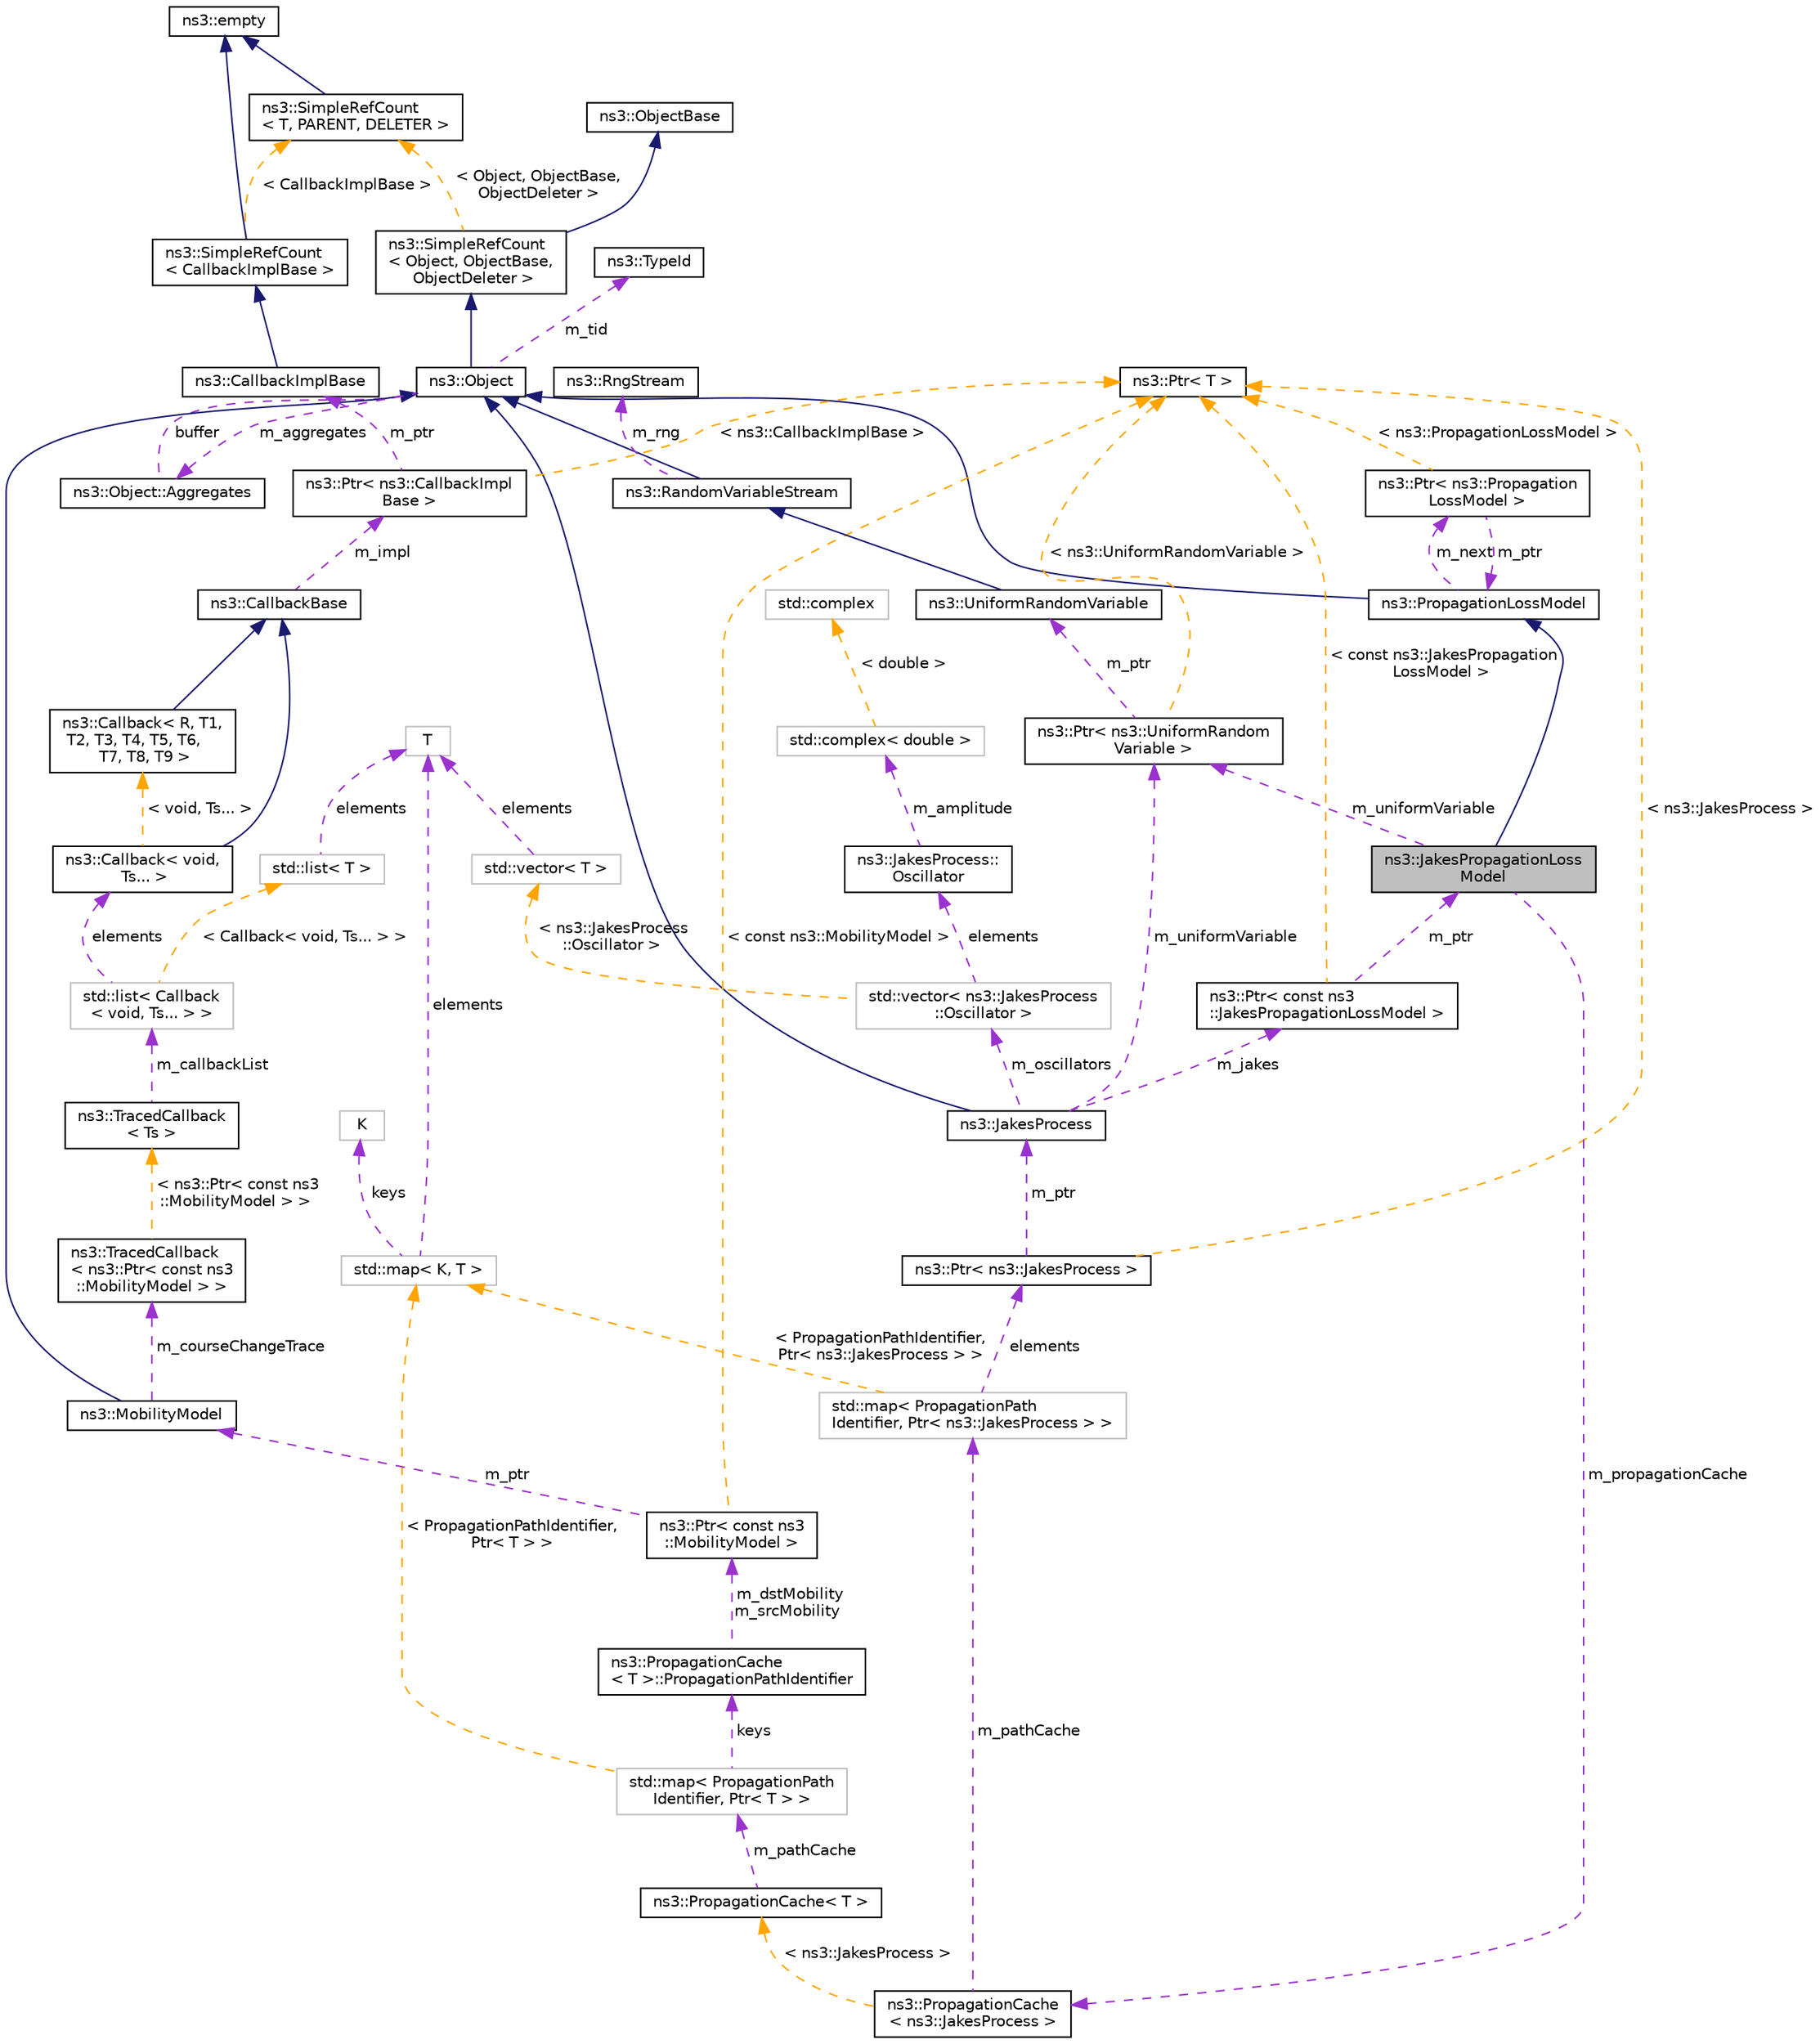 digraph "ns3::JakesPropagationLossModel"
{
 // LATEX_PDF_SIZE
  edge [fontname="Helvetica",fontsize="10",labelfontname="Helvetica",labelfontsize="10"];
  node [fontname="Helvetica",fontsize="10",shape=record];
  Node1 [label="ns3::JakesPropagationLoss\lModel",height=0.2,width=0.4,color="black", fillcolor="grey75", style="filled", fontcolor="black",tooltip="a Jakes narrowband propagation model."];
  Node2 -> Node1 [dir="back",color="midnightblue",fontsize="10",style="solid",fontname="Helvetica"];
  Node2 [label="ns3::PropagationLossModel",height=0.2,width=0.4,color="black", fillcolor="white", style="filled",URL="$classns3_1_1_propagation_loss_model.html",tooltip="Models the propagation loss through a transmission medium."];
  Node3 -> Node2 [dir="back",color="midnightblue",fontsize="10",style="solid",fontname="Helvetica"];
  Node3 [label="ns3::Object",height=0.2,width=0.4,color="black", fillcolor="white", style="filled",URL="$classns3_1_1_object.html",tooltip="A base class which provides memory management and object aggregation."];
  Node4 -> Node3 [dir="back",color="midnightblue",fontsize="10",style="solid",fontname="Helvetica"];
  Node4 [label="ns3::SimpleRefCount\l\< Object, ObjectBase,\l ObjectDeleter \>",height=0.2,width=0.4,color="black", fillcolor="white", style="filled",URL="$classns3_1_1_simple_ref_count.html",tooltip=" "];
  Node5 -> Node4 [dir="back",color="midnightblue",fontsize="10",style="solid",fontname="Helvetica"];
  Node5 [label="ns3::ObjectBase",height=0.2,width=0.4,color="black", fillcolor="white", style="filled",URL="$classns3_1_1_object_base.html",tooltip="Anchor the ns-3 type and attribute system."];
  Node6 -> Node4 [dir="back",color="orange",fontsize="10",style="dashed",label=" \< Object, ObjectBase,\l ObjectDeleter \>" ,fontname="Helvetica"];
  Node6 [label="ns3::SimpleRefCount\l\< T, PARENT, DELETER \>",height=0.2,width=0.4,color="black", fillcolor="white", style="filled",URL="$classns3_1_1_simple_ref_count.html",tooltip="A template-based reference counting class."];
  Node7 -> Node6 [dir="back",color="midnightblue",fontsize="10",style="solid",fontname="Helvetica"];
  Node7 [label="ns3::empty",height=0.2,width=0.4,color="black", fillcolor="white", style="filled",URL="$classns3_1_1empty.html",tooltip="make Callback use a separate empty type"];
  Node8 -> Node3 [dir="back",color="darkorchid3",fontsize="10",style="dashed",label=" m_tid" ,fontname="Helvetica"];
  Node8 [label="ns3::TypeId",height=0.2,width=0.4,color="black", fillcolor="white", style="filled",URL="$classns3_1_1_type_id.html",tooltip="a unique identifier for an interface."];
  Node9 -> Node3 [dir="back",color="darkorchid3",fontsize="10",style="dashed",label=" m_aggregates" ,fontname="Helvetica"];
  Node9 [label="ns3::Object::Aggregates",height=0.2,width=0.4,color="black", fillcolor="white", style="filled",URL="$structns3_1_1_object_1_1_aggregates.html",tooltip="The list of Objects aggregated to this one."];
  Node3 -> Node9 [dir="back",color="darkorchid3",fontsize="10",style="dashed",label=" buffer" ,fontname="Helvetica"];
  Node10 -> Node2 [dir="back",color="darkorchid3",fontsize="10",style="dashed",label=" m_next" ,fontname="Helvetica"];
  Node10 [label="ns3::Ptr\< ns3::Propagation\lLossModel \>",height=0.2,width=0.4,color="black", fillcolor="white", style="filled",URL="$classns3_1_1_ptr.html",tooltip=" "];
  Node2 -> Node10 [dir="back",color="darkorchid3",fontsize="10",style="dashed",label=" m_ptr" ,fontname="Helvetica"];
  Node11 -> Node10 [dir="back",color="orange",fontsize="10",style="dashed",label=" \< ns3::PropagationLossModel \>" ,fontname="Helvetica"];
  Node11 [label="ns3::Ptr\< T \>",height=0.2,width=0.4,color="black", fillcolor="white", style="filled",URL="$classns3_1_1_ptr.html",tooltip="Smart pointer class similar to boost::intrusive_ptr."];
  Node12 -> Node1 [dir="back",color="darkorchid3",fontsize="10",style="dashed",label=" m_propagationCache" ,fontname="Helvetica"];
  Node12 [label="ns3::PropagationCache\l\< ns3::JakesProcess \>",height=0.2,width=0.4,color="black", fillcolor="white", style="filled",URL="$classns3_1_1_propagation_cache.html",tooltip=" "];
  Node13 -> Node12 [dir="back",color="darkorchid3",fontsize="10",style="dashed",label=" m_pathCache" ,fontname="Helvetica"];
  Node13 [label="std::map\< PropagationPath\lIdentifier, Ptr\< ns3::JakesProcess \> \>",height=0.2,width=0.4,color="grey75", fillcolor="white", style="filled",tooltip=" "];
  Node14 -> Node13 [dir="back",color="darkorchid3",fontsize="10",style="dashed",label=" elements" ,fontname="Helvetica"];
  Node14 [label="ns3::Ptr\< ns3::JakesProcess \>",height=0.2,width=0.4,color="black", fillcolor="white", style="filled",URL="$classns3_1_1_ptr.html",tooltip=" "];
  Node15 -> Node14 [dir="back",color="darkorchid3",fontsize="10",style="dashed",label=" m_ptr" ,fontname="Helvetica"];
  Node15 [label="ns3::JakesProcess",height=0.2,width=0.4,color="black", fillcolor="white", style="filled",URL="$classns3_1_1_jakes_process.html",tooltip="Implementation for a single path Stationary Jakes propagation loss model."];
  Node3 -> Node15 [dir="back",color="midnightblue",fontsize="10",style="solid",fontname="Helvetica"];
  Node16 -> Node15 [dir="back",color="darkorchid3",fontsize="10",style="dashed",label=" m_jakes" ,fontname="Helvetica"];
  Node16 [label="ns3::Ptr\< const ns3\l::JakesPropagationLossModel \>",height=0.2,width=0.4,color="black", fillcolor="white", style="filled",URL="$classns3_1_1_ptr.html",tooltip=" "];
  Node1 -> Node16 [dir="back",color="darkorchid3",fontsize="10",style="dashed",label=" m_ptr" ,fontname="Helvetica"];
  Node11 -> Node16 [dir="back",color="orange",fontsize="10",style="dashed",label=" \< const ns3::JakesPropagation\lLossModel \>" ,fontname="Helvetica"];
  Node17 -> Node15 [dir="back",color="darkorchid3",fontsize="10",style="dashed",label=" m_uniformVariable" ,fontname="Helvetica"];
  Node17 [label="ns3::Ptr\< ns3::UniformRandom\lVariable \>",height=0.2,width=0.4,color="black", fillcolor="white", style="filled",URL="$classns3_1_1_ptr.html",tooltip=" "];
  Node18 -> Node17 [dir="back",color="darkorchid3",fontsize="10",style="dashed",label=" m_ptr" ,fontname="Helvetica"];
  Node18 [label="ns3::UniformRandomVariable",height=0.2,width=0.4,color="black", fillcolor="white", style="filled",URL="$classns3_1_1_uniform_random_variable.html",tooltip="The uniform distribution Random Number Generator (RNG)."];
  Node19 -> Node18 [dir="back",color="midnightblue",fontsize="10",style="solid",fontname="Helvetica"];
  Node19 [label="ns3::RandomVariableStream",height=0.2,width=0.4,color="black", fillcolor="white", style="filled",URL="$classns3_1_1_random_variable_stream.html",tooltip="The basic uniform Random Number Generator (RNG)."];
  Node3 -> Node19 [dir="back",color="midnightblue",fontsize="10",style="solid",fontname="Helvetica"];
  Node20 -> Node19 [dir="back",color="darkorchid3",fontsize="10",style="dashed",label=" m_rng" ,fontname="Helvetica"];
  Node20 [label="ns3::RngStream",height=0.2,width=0.4,color="black", fillcolor="white", style="filled",URL="$classns3_1_1_rng_stream.html",tooltip="Combined Multiple-Recursive Generator MRG32k3a."];
  Node11 -> Node17 [dir="back",color="orange",fontsize="10",style="dashed",label=" \< ns3::UniformRandomVariable \>" ,fontname="Helvetica"];
  Node21 -> Node15 [dir="back",color="darkorchid3",fontsize="10",style="dashed",label=" m_oscillators" ,fontname="Helvetica"];
  Node21 [label="std::vector\< ns3::JakesProcess\l::Oscillator \>",height=0.2,width=0.4,color="grey75", fillcolor="white", style="filled",tooltip=" "];
  Node22 -> Node21 [dir="back",color="darkorchid3",fontsize="10",style="dashed",label=" elements" ,fontname="Helvetica"];
  Node22 [label="ns3::JakesProcess::\lOscillator",height=0.2,width=0.4,color="black", fillcolor="white", style="filled",URL="$structns3_1_1_jakes_process_1_1_oscillator.html",tooltip="This class Represents a single oscillator."];
  Node23 -> Node22 [dir="back",color="darkorchid3",fontsize="10",style="dashed",label=" m_amplitude" ,fontname="Helvetica"];
  Node23 [label="std::complex\< double \>",height=0.2,width=0.4,color="grey75", fillcolor="white", style="filled",tooltip=" "];
  Node24 -> Node23 [dir="back",color="orange",fontsize="10",style="dashed",label=" \< double \>" ,fontname="Helvetica"];
  Node24 [label="std::complex",height=0.2,width=0.4,color="grey75", fillcolor="white", style="filled",tooltip=" "];
  Node25 -> Node21 [dir="back",color="orange",fontsize="10",style="dashed",label=" \< ns3::JakesProcess\l::Oscillator \>" ,fontname="Helvetica"];
  Node25 [label="std::vector\< T \>",height=0.2,width=0.4,color="grey75", fillcolor="white", style="filled",tooltip=" "];
  Node26 -> Node25 [dir="back",color="darkorchid3",fontsize="10",style="dashed",label=" elements" ,fontname="Helvetica"];
  Node26 [label="T",height=0.2,width=0.4,color="grey75", fillcolor="white", style="filled",tooltip=" "];
  Node11 -> Node14 [dir="back",color="orange",fontsize="10",style="dashed",label=" \< ns3::JakesProcess \>" ,fontname="Helvetica"];
  Node27 -> Node13 [dir="back",color="orange",fontsize="10",style="dashed",label=" \< PropagationPathIdentifier,\l Ptr\< ns3::JakesProcess \> \>" ,fontname="Helvetica"];
  Node27 [label="std::map\< K, T \>",height=0.2,width=0.4,color="grey75", fillcolor="white", style="filled",tooltip=" "];
  Node28 -> Node27 [dir="back",color="darkorchid3",fontsize="10",style="dashed",label=" keys" ,fontname="Helvetica"];
  Node28 [label="K",height=0.2,width=0.4,color="grey75", fillcolor="white", style="filled",tooltip=" "];
  Node26 -> Node27 [dir="back",color="darkorchid3",fontsize="10",style="dashed",label=" elements" ,fontname="Helvetica"];
  Node29 -> Node12 [dir="back",color="orange",fontsize="10",style="dashed",label=" \< ns3::JakesProcess \>" ,fontname="Helvetica"];
  Node29 [label="ns3::PropagationCache\< T \>",height=0.2,width=0.4,color="black", fillcolor="white", style="filled",URL="$classns3_1_1_propagation_cache.html",tooltip="Constructs a cache of objects, where each object is responsible for a single propagation path loss ca..."];
  Node30 -> Node29 [dir="back",color="darkorchid3",fontsize="10",style="dashed",label=" m_pathCache" ,fontname="Helvetica"];
  Node30 [label="std::map\< PropagationPath\lIdentifier, Ptr\< T \> \>",height=0.2,width=0.4,color="grey75", fillcolor="white", style="filled",tooltip=" "];
  Node31 -> Node30 [dir="back",color="darkorchid3",fontsize="10",style="dashed",label=" keys" ,fontname="Helvetica"];
  Node31 [label="ns3::PropagationCache\l\< T \>::PropagationPathIdentifier",height=0.2,width=0.4,color="black", fillcolor="white", style="filled",URL="$structns3_1_1_propagation_cache_1_1_propagation_path_identifier.html",tooltip="Each path is identified by."];
  Node32 -> Node31 [dir="back",color="darkorchid3",fontsize="10",style="dashed",label=" m_dstMobility\nm_srcMobility" ,fontname="Helvetica"];
  Node32 [label="ns3::Ptr\< const ns3\l::MobilityModel \>",height=0.2,width=0.4,color="black", fillcolor="white", style="filled",URL="$classns3_1_1_ptr.html",tooltip=" "];
  Node33 -> Node32 [dir="back",color="darkorchid3",fontsize="10",style="dashed",label=" m_ptr" ,fontname="Helvetica"];
  Node33 [label="ns3::MobilityModel",height=0.2,width=0.4,color="black", fillcolor="white", style="filled",URL="$classns3_1_1_mobility_model.html",tooltip="Keep track of the current position and velocity of an object."];
  Node3 -> Node33 [dir="back",color="midnightblue",fontsize="10",style="solid",fontname="Helvetica"];
  Node34 -> Node33 [dir="back",color="darkorchid3",fontsize="10",style="dashed",label=" m_courseChangeTrace" ,fontname="Helvetica"];
  Node34 [label="ns3::TracedCallback\l\< ns3::Ptr\< const ns3\l::MobilityModel \> \>",height=0.2,width=0.4,color="black", fillcolor="white", style="filled",URL="$classns3_1_1_traced_callback.html",tooltip=" "];
  Node35 -> Node34 [dir="back",color="orange",fontsize="10",style="dashed",label=" \< ns3::Ptr\< const ns3\l::MobilityModel \> \>" ,fontname="Helvetica"];
  Node35 [label="ns3::TracedCallback\l\< Ts \>",height=0.2,width=0.4,color="black", fillcolor="white", style="filled",URL="$classns3_1_1_traced_callback.html",tooltip="Forward calls to a chain of Callback."];
  Node36 -> Node35 [dir="back",color="darkorchid3",fontsize="10",style="dashed",label=" m_callbackList" ,fontname="Helvetica"];
  Node36 [label="std::list\< Callback\l\< void, Ts... \> \>",height=0.2,width=0.4,color="grey75", fillcolor="white", style="filled",tooltip=" "];
  Node37 -> Node36 [dir="back",color="darkorchid3",fontsize="10",style="dashed",label=" elements" ,fontname="Helvetica"];
  Node37 [label="ns3::Callback\< void,\l Ts... \>",height=0.2,width=0.4,color="black", fillcolor="white", style="filled",URL="$classns3_1_1_callback.html",tooltip=" "];
  Node38 -> Node37 [dir="back",color="midnightblue",fontsize="10",style="solid",fontname="Helvetica"];
  Node38 [label="ns3::CallbackBase",height=0.2,width=0.4,color="black", fillcolor="white", style="filled",URL="$classns3_1_1_callback_base.html",tooltip="Base class for Callback class."];
  Node39 -> Node38 [dir="back",color="darkorchid3",fontsize="10",style="dashed",label=" m_impl" ,fontname="Helvetica"];
  Node39 [label="ns3::Ptr\< ns3::CallbackImpl\lBase \>",height=0.2,width=0.4,color="black", fillcolor="white", style="filled",URL="$classns3_1_1_ptr.html",tooltip=" "];
  Node40 -> Node39 [dir="back",color="darkorchid3",fontsize="10",style="dashed",label=" m_ptr" ,fontname="Helvetica"];
  Node40 [label="ns3::CallbackImplBase",height=0.2,width=0.4,color="black", fillcolor="white", style="filled",URL="$classns3_1_1_callback_impl_base.html",tooltip="Abstract base class for CallbackImpl Provides reference counting and equality test."];
  Node41 -> Node40 [dir="back",color="midnightblue",fontsize="10",style="solid",fontname="Helvetica"];
  Node41 [label="ns3::SimpleRefCount\l\< CallbackImplBase \>",height=0.2,width=0.4,color="black", fillcolor="white", style="filled",URL="$classns3_1_1_simple_ref_count.html",tooltip=" "];
  Node7 -> Node41 [dir="back",color="midnightblue",fontsize="10",style="solid",fontname="Helvetica"];
  Node6 -> Node41 [dir="back",color="orange",fontsize="10",style="dashed",label=" \< CallbackImplBase \>" ,fontname="Helvetica"];
  Node11 -> Node39 [dir="back",color="orange",fontsize="10",style="dashed",label=" \< ns3::CallbackImplBase \>" ,fontname="Helvetica"];
  Node42 -> Node37 [dir="back",color="orange",fontsize="10",style="dashed",label=" \< void, Ts... \>" ,fontname="Helvetica"];
  Node42 [label="ns3::Callback\< R, T1,\l T2, T3, T4, T5, T6,\l T7, T8, T9 \>",height=0.2,width=0.4,color="black", fillcolor="white", style="filled",URL="$classns3_1_1_callback.html",tooltip="Callback template class."];
  Node38 -> Node42 [dir="back",color="midnightblue",fontsize="10",style="solid",fontname="Helvetica"];
  Node43 -> Node36 [dir="back",color="orange",fontsize="10",style="dashed",label=" \< Callback\< void, Ts... \> \>" ,fontname="Helvetica"];
  Node43 [label="std::list\< T \>",height=0.2,width=0.4,color="grey75", fillcolor="white", style="filled",tooltip=" "];
  Node26 -> Node43 [dir="back",color="darkorchid3",fontsize="10",style="dashed",label=" elements" ,fontname="Helvetica"];
  Node11 -> Node32 [dir="back",color="orange",fontsize="10",style="dashed",label=" \< const ns3::MobilityModel \>" ,fontname="Helvetica"];
  Node27 -> Node30 [dir="back",color="orange",fontsize="10",style="dashed",label=" \< PropagationPathIdentifier,\l Ptr\< T \> \>" ,fontname="Helvetica"];
  Node17 -> Node1 [dir="back",color="darkorchid3",fontsize="10",style="dashed",label=" m_uniformVariable" ,fontname="Helvetica"];
}
